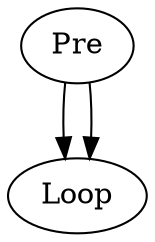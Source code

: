 digraph G{
A [label="Pre", inst="add"]
B [label="Loop", inst="mov"]

A -> B [childnumber=1]
A -> B [childnumber=2]
}
